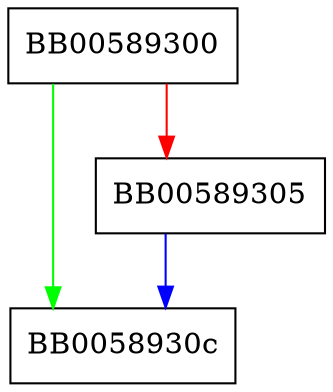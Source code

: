 digraph EC_KEY_METHOD_get_compute_key {
  node [shape="box"];
  graph [splines=ortho];
  BB00589300 -> BB0058930c [color="green"];
  BB00589300 -> BB00589305 [color="red"];
  BB00589305 -> BB0058930c [color="blue"];
}